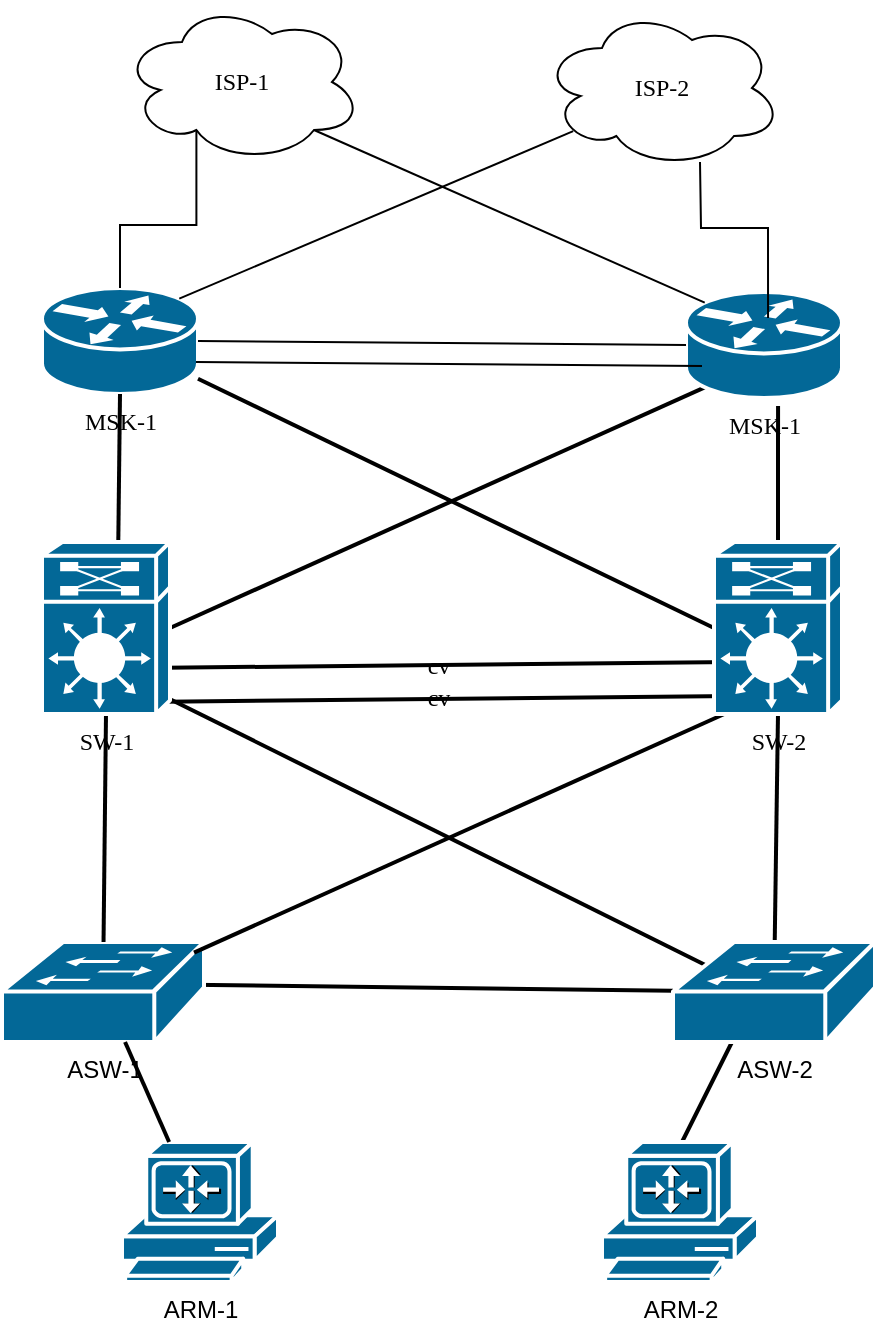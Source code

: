<mxfile version="18.0.3" type="device"><diagram name="Page-1" id="c37626ed-c26b-45fb-9056-f9ebc6bb27b6"><mxGraphModel dx="1422" dy="762" grid="1" gridSize="10" guides="1" tooltips="1" connect="1" arrows="1" fold="1" page="1" pageScale="1" pageWidth="1100" pageHeight="850" background="none" math="0" shadow="0"><root><mxCell id="0"/><mxCell id="1" parent="0"/><mxCell id="1c7a67bf8fd3230f-38" style="edgeStyle=none;html=1;labelBackgroundColor=none;startFill=0;endArrow=none;endFill=0;strokeWidth=2;fontFamily=Verdana;fontSize=12;entryX=0.12;entryY=0.9;entryDx=0;entryDy=0;entryPerimeter=0;exitX=1;exitY=0.5;exitDx=0;exitDy=0;exitPerimeter=0;" parent="1" source="1c7a67bf8fd3230f-2" target="KXcaWMNBB-mc0oMFOcWl-6" edge="1"><mxGeometry relative="1" as="geometry"/></mxCell><mxCell id="1c7a67bf8fd3230f-45" style="edgeStyle=none;html=1;labelBackgroundColor=none;startFill=0;endArrow=none;endFill=0;strokeWidth=2;fontFamily=Verdana;fontSize=12;exitX=0;exitY=0.5;exitDx=0;exitDy=0;exitPerimeter=0;" parent="1" source="KXcaWMNBB-mc0oMFOcWl-2" target="KXcaWMNBB-mc0oMFOcWl-5" edge="1"><mxGeometry relative="1" as="geometry"><mxPoint x="394" y="257.615" as="targetPoint"/></mxGeometry></mxCell><mxCell id="1c7a67bf8fd3230f-49" style="edgeStyle=none;html=1;labelBackgroundColor=none;startFill=0;endArrow=none;endFill=0;strokeWidth=2;fontFamily=Verdana;fontSize=12;" parent="1" target="KXcaWMNBB-mc0oMFOcWl-27" edge="1"><mxGeometry relative="1" as="geometry"><mxPoint x="414" y="501.356" as="sourcePoint"/><mxPoint x="550" y="480.003" as="targetPoint"/></mxGeometry></mxCell><mxCell id="KXcaWMNBB-mc0oMFOcWl-3" value="ISP-1" style="ellipse;shape=cloud;whiteSpace=wrap;html=1;rounded=0;shadow=0;comic=0;strokeWidth=1;fontFamily=Verdana;fontSize=12;" vertex="1" parent="1"><mxGeometry x="380" y="10" width="120" height="80" as="geometry"/></mxCell><mxCell id="KXcaWMNBB-mc0oMFOcWl-4" value="ISP-2" style="ellipse;shape=cloud;whiteSpace=wrap;html=1;rounded=0;shadow=0;comic=0;strokeWidth=1;fontFamily=Verdana;fontSize=12;" vertex="1" parent="1"><mxGeometry x="590" y="13" width="120" height="80" as="geometry"/></mxCell><mxCell id="KXcaWMNBB-mc0oMFOcWl-5" value="MSK-1" style="shape=mxgraph.cisco.routers.router;html=1;dashed=0;fillColor=#036897;strokeColor=#ffffff;strokeWidth=2;verticalLabelPosition=bottom;verticalAlign=top;rounded=0;shadow=0;comic=0;fontFamily=Verdana;fontSize=12;" vertex="1" parent="1"><mxGeometry x="340" y="153" width="78" height="53" as="geometry"/></mxCell><mxCell id="KXcaWMNBB-mc0oMFOcWl-6" value="MSK-1" style="shape=mxgraph.cisco.routers.router;html=1;dashed=0;fillColor=#036897;strokeColor=#ffffff;strokeWidth=2;verticalLabelPosition=bottom;verticalAlign=top;rounded=0;shadow=0;comic=0;fontFamily=Verdana;fontSize=12;" vertex="1" parent="1"><mxGeometry x="662" y="155" width="78" height="53" as="geometry"/></mxCell><mxCell id="KXcaWMNBB-mc0oMFOcWl-15" value="" style="endArrow=none;html=1;rounded=0;endSize=17;edgeStyle=orthogonalEdgeStyle;entryX=0.31;entryY=0.8;entryDx=0;entryDy=0;entryPerimeter=0;exitX=0.5;exitY=0;exitDx=0;exitDy=0;exitPerimeter=0;" edge="1" parent="1" source="KXcaWMNBB-mc0oMFOcWl-5" target="KXcaWMNBB-mc0oMFOcWl-3"><mxGeometry width="50" height="50" relative="1" as="geometry"><mxPoint x="500" y="400" as="sourcePoint"/><mxPoint x="550" y="350" as="targetPoint"/></mxGeometry></mxCell><mxCell id="KXcaWMNBB-mc0oMFOcWl-16" value="" style="endArrow=none;html=1;rounded=0;endSize=17;edgeStyle=orthogonalEdgeStyle;exitX=0.526;exitY=0.245;exitDx=0;exitDy=0;exitPerimeter=0;" edge="1" parent="1" source="KXcaWMNBB-mc0oMFOcWl-6"><mxGeometry width="50" height="50" relative="1" as="geometry"><mxPoint x="630.9" y="159" as="sourcePoint"/><mxPoint x="669" y="90" as="targetPoint"/></mxGeometry></mxCell><mxCell id="KXcaWMNBB-mc0oMFOcWl-17" value="" style="endArrow=none;html=1;rounded=0;endSize=17;entryX=0.13;entryY=0.77;entryDx=0;entryDy=0;entryPerimeter=0;exitX=0.88;exitY=0.1;exitDx=0;exitDy=0;exitPerimeter=0;" edge="1" parent="1" source="KXcaWMNBB-mc0oMFOcWl-5" target="KXcaWMNBB-mc0oMFOcWl-4"><mxGeometry width="50" height="50" relative="1" as="geometry"><mxPoint x="490" y="230" as="sourcePoint"/><mxPoint x="540" y="180" as="targetPoint"/></mxGeometry></mxCell><mxCell id="KXcaWMNBB-mc0oMFOcWl-18" value="" style="endArrow=none;html=1;rounded=0;endSize=17;entryX=0.8;entryY=0.8;entryDx=0;entryDy=0;entryPerimeter=0;exitX=0.12;exitY=0.1;exitDx=0;exitDy=0;exitPerimeter=0;" edge="1" parent="1" source="KXcaWMNBB-mc0oMFOcWl-6" target="KXcaWMNBB-mc0oMFOcWl-3"><mxGeometry width="50" height="50" relative="1" as="geometry"><mxPoint x="200" y="350" as="sourcePoint"/><mxPoint x="250" y="300" as="targetPoint"/></mxGeometry></mxCell><mxCell id="KXcaWMNBB-mc0oMFOcWl-19" value="" style="endArrow=none;html=1;rounded=0;endSize=17;entryX=0;entryY=0.5;entryDx=0;entryDy=0;entryPerimeter=0;exitX=1;exitY=0.5;exitDx=0;exitDy=0;exitPerimeter=0;" edge="1" parent="1" source="KXcaWMNBB-mc0oMFOcWl-5" target="KXcaWMNBB-mc0oMFOcWl-6"><mxGeometry width="50" height="50" relative="1" as="geometry"><mxPoint x="500" y="400" as="sourcePoint"/><mxPoint x="640" y="240" as="targetPoint"/></mxGeometry></mxCell><mxCell id="KXcaWMNBB-mc0oMFOcWl-22" value="" style="endArrow=none;html=1;rounded=0;endSize=17;exitX=0.987;exitY=0.698;exitDx=0;exitDy=0;exitPerimeter=0;" edge="1" parent="1" source="KXcaWMNBB-mc0oMFOcWl-5"><mxGeometry width="50" height="50" relative="1" as="geometry"><mxPoint x="428" y="189.5" as="sourcePoint"/><mxPoint x="670" y="192" as="targetPoint"/></mxGeometry></mxCell><mxCell id="KXcaWMNBB-mc0oMFOcWl-23" style="edgeStyle=none;html=1;labelBackgroundColor=none;startFill=0;endArrow=none;endFill=0;strokeWidth=2;fontFamily=Verdana;fontSize=12;entryX=0.5;entryY=1;entryDx=0;entryDy=0;entryPerimeter=0;exitX=0.594;exitY=0.128;exitDx=0;exitDy=0;exitPerimeter=0;" edge="1" parent="1" source="1c7a67bf8fd3230f-2" target="KXcaWMNBB-mc0oMFOcWl-5"><mxGeometry relative="1" as="geometry"><mxPoint x="414" y="333" as="sourcePoint"/><mxPoint x="681.36" y="212.7" as="targetPoint"/></mxGeometry></mxCell><mxCell id="KXcaWMNBB-mc0oMFOcWl-24" style="edgeStyle=none;html=1;labelBackgroundColor=none;startFill=0;endArrow=none;endFill=0;strokeWidth=2;fontFamily=Verdana;fontSize=12;entryX=0.59;entryY=1.075;entryDx=0;entryDy=0;entryPerimeter=0;exitX=0.5;exitY=0;exitDx=0;exitDy=0;exitPerimeter=0;" edge="1" parent="1" source="KXcaWMNBB-mc0oMFOcWl-2" target="KXcaWMNBB-mc0oMFOcWl-6"><mxGeometry relative="1" as="geometry"><mxPoint x="770" y="270" as="sourcePoint"/><mxPoint x="720" y="230" as="targetPoint"/></mxGeometry></mxCell><mxCell id="KXcaWMNBB-mc0oMFOcWl-25" value="cv" style="edgeStyle=none;html=1;labelBackgroundColor=none;startFill=0;endArrow=none;endFill=0;strokeWidth=2;fontFamily=Verdana;fontSize=12;exitX=0.781;exitY=0.93;exitDx=0;exitDy=0;exitPerimeter=0;entryX=0.156;entryY=0.895;entryDx=0;entryDy=0;entryPerimeter=0;" edge="1" parent="1" source="1c7a67bf8fd3230f-2" target="KXcaWMNBB-mc0oMFOcWl-2"><mxGeometry relative="1" as="geometry"><mxPoint x="414" y="333" as="sourcePoint"/><mxPoint x="680" y="350" as="targetPoint"/></mxGeometry></mxCell><mxCell id="KXcaWMNBB-mc0oMFOcWl-26" value="ASW-1" style="shape=mxgraph.cisco.switches.workgroup_switch;sketch=0;html=1;pointerEvents=1;dashed=0;fillColor=#036897;strokeColor=#ffffff;strokeWidth=2;verticalLabelPosition=bottom;verticalAlign=top;align=center;outlineConnect=0;shadow=0;" vertex="1" parent="1"><mxGeometry x="320" y="480" width="101" height="50" as="geometry"/></mxCell><mxCell id="KXcaWMNBB-mc0oMFOcWl-28" style="edgeStyle=none;html=1;labelBackgroundColor=none;startFill=0;endArrow=none;endFill=0;strokeWidth=2;fontFamily=Verdana;fontSize=12;exitX=0.5;exitY=1;exitDx=0;exitDy=0;exitPerimeter=0;" edge="1" parent="1" source="1c7a67bf8fd3230f-2" target="KXcaWMNBB-mc0oMFOcWl-26"><mxGeometry relative="1" as="geometry"><mxPoint x="114.478" y="185.888" as="sourcePoint"/><mxPoint x="164.976" y="627.964" as="targetPoint"/></mxGeometry></mxCell><mxCell id="KXcaWMNBB-mc0oMFOcWl-29" value="cv" style="edgeStyle=none;html=1;labelBackgroundColor=none;startFill=0;endArrow=none;endFill=0;strokeWidth=2;fontFamily=Verdana;fontSize=12;exitX=0.781;exitY=0.93;exitDx=0;exitDy=0;exitPerimeter=0;entryX=0.156;entryY=0.895;entryDx=0;entryDy=0;entryPerimeter=0;" edge="1" parent="1"><mxGeometry relative="1" as="geometry"><mxPoint x="390.004" y="343.01" as="sourcePoint"/><mxPoint x="686.004" y="340" as="targetPoint"/></mxGeometry></mxCell><mxCell id="KXcaWMNBB-mc0oMFOcWl-31" style="edgeStyle=none;html=1;labelBackgroundColor=none;startFill=0;endArrow=none;endFill=0;strokeWidth=2;fontFamily=Verdana;fontSize=12;exitX=0.5;exitY=1;exitDx=0;exitDy=0;exitPerimeter=0;" edge="1" parent="1" source="KXcaWMNBB-mc0oMFOcWl-2" target="KXcaWMNBB-mc0oMFOcWl-27"><mxGeometry relative="1" as="geometry"><mxPoint x="691.23" y="360" as="sourcePoint"/><mxPoint x="690.0" y="474" as="targetPoint"/></mxGeometry></mxCell><mxCell id="KXcaWMNBB-mc0oMFOcWl-32" style="edgeStyle=none;html=1;labelBackgroundColor=none;startFill=0;endArrow=none;endFill=0;strokeWidth=2;fontFamily=Verdana;fontSize=12;entryX=0.12;entryY=0.9;entryDx=0;entryDy=0;entryPerimeter=0;exitX=1;exitY=0.5;exitDx=0;exitDy=0;exitPerimeter=0;" edge="1" parent="1"><mxGeometry relative="1" as="geometry"><mxPoint x="416" y="485.3" as="sourcePoint"/><mxPoint x="683.36" y="365.0" as="targetPoint"/></mxGeometry></mxCell><mxCell id="KXcaWMNBB-mc0oMFOcWl-33" style="edgeStyle=none;html=1;labelBackgroundColor=none;startFill=0;endArrow=none;endFill=0;strokeWidth=2;fontFamily=Verdana;fontSize=12;exitX=0.16;exitY=0.23;exitDx=0;exitDy=0;exitPerimeter=0;" edge="1" parent="1" source="KXcaWMNBB-mc0oMFOcWl-27"><mxGeometry relative="1" as="geometry"><mxPoint x="655.5" y="480" as="sourcePoint"/><mxPoint x="397.5" y="355.343" as="targetPoint"/></mxGeometry></mxCell><mxCell id="1c7a67bf8fd3230f-2" value="SW-1" style="shape=mxgraph.cisco.misc.route_switch_processor;html=1;dashed=0;fillColor=#036897;strokeColor=#ffffff;strokeWidth=2;verticalLabelPosition=bottom;verticalAlign=top;rounded=0;shadow=0;comic=0;fontFamily=Verdana;fontSize=12;" parent="1" vertex="1"><mxGeometry x="340" y="280" width="64" height="86" as="geometry"/></mxCell><mxCell id="KXcaWMNBB-mc0oMFOcWl-2" value="SW-2" style="shape=mxgraph.cisco.misc.route_switch_processor;html=1;dashed=0;fillColor=#036897;strokeColor=#ffffff;strokeWidth=2;verticalLabelPosition=bottom;verticalAlign=top;rounded=0;shadow=0;comic=0;fontFamily=Verdana;fontSize=12;" vertex="1" parent="1"><mxGeometry x="676" y="280" width="64" height="86" as="geometry"/></mxCell><mxCell id="KXcaWMNBB-mc0oMFOcWl-36" value="ARM-1" style="shape=mxgraph.cisco.computers_and_peripherals.pc_routercard;sketch=0;html=1;pointerEvents=1;dashed=0;fillColor=#036897;strokeColor=#ffffff;strokeWidth=2;verticalLabelPosition=bottom;verticalAlign=top;align=center;outlineConnect=0;shadow=0;" vertex="1" parent="1"><mxGeometry x="380" y="580" width="78" height="70" as="geometry"/></mxCell><mxCell id="KXcaWMNBB-mc0oMFOcWl-37" style="edgeStyle=none;html=1;labelBackgroundColor=none;startFill=0;endArrow=none;endFill=0;strokeWidth=2;fontFamily=Verdana;fontSize=12;" edge="1" parent="1"><mxGeometry relative="1" as="geometry"><mxPoint x="650" y="600" as="sourcePoint"/><mxPoint x="690" y="520.003" as="targetPoint"/></mxGeometry></mxCell><mxCell id="KXcaWMNBB-mc0oMFOcWl-38" value="ARM-2" style="shape=mxgraph.cisco.computers_and_peripherals.pc_routercard;sketch=0;html=1;pointerEvents=1;dashed=0;fillColor=#036897;strokeColor=#ffffff;strokeWidth=2;verticalLabelPosition=bottom;verticalAlign=top;align=center;outlineConnect=0;shadow=0;" vertex="1" parent="1"><mxGeometry x="620" y="580" width="78" height="70" as="geometry"/></mxCell><mxCell id="KXcaWMNBB-mc0oMFOcWl-39" style="edgeStyle=none;html=1;labelBackgroundColor=none;startFill=0;endArrow=none;endFill=0;strokeWidth=2;fontFamily=Verdana;fontSize=12;" edge="1" parent="1" source="KXcaWMNBB-mc0oMFOcWl-36" target="KXcaWMNBB-mc0oMFOcWl-26"><mxGeometry relative="1" as="geometry"><mxPoint x="620.0" y="650" as="sourcePoint"/><mxPoint x="345.84" y="513.843" as="targetPoint"/></mxGeometry></mxCell><mxCell id="KXcaWMNBB-mc0oMFOcWl-27" value="ASW-2" style="shape=mxgraph.cisco.switches.workgroup_switch;sketch=0;html=1;pointerEvents=1;dashed=0;fillColor=#036897;strokeColor=#ffffff;strokeWidth=2;verticalLabelPosition=bottom;verticalAlign=top;align=center;outlineConnect=0;shadow=0;" vertex="1" parent="1"><mxGeometry x="655.5" y="480" width="101" height="50" as="geometry"/></mxCell></root></mxGraphModel></diagram></mxfile>